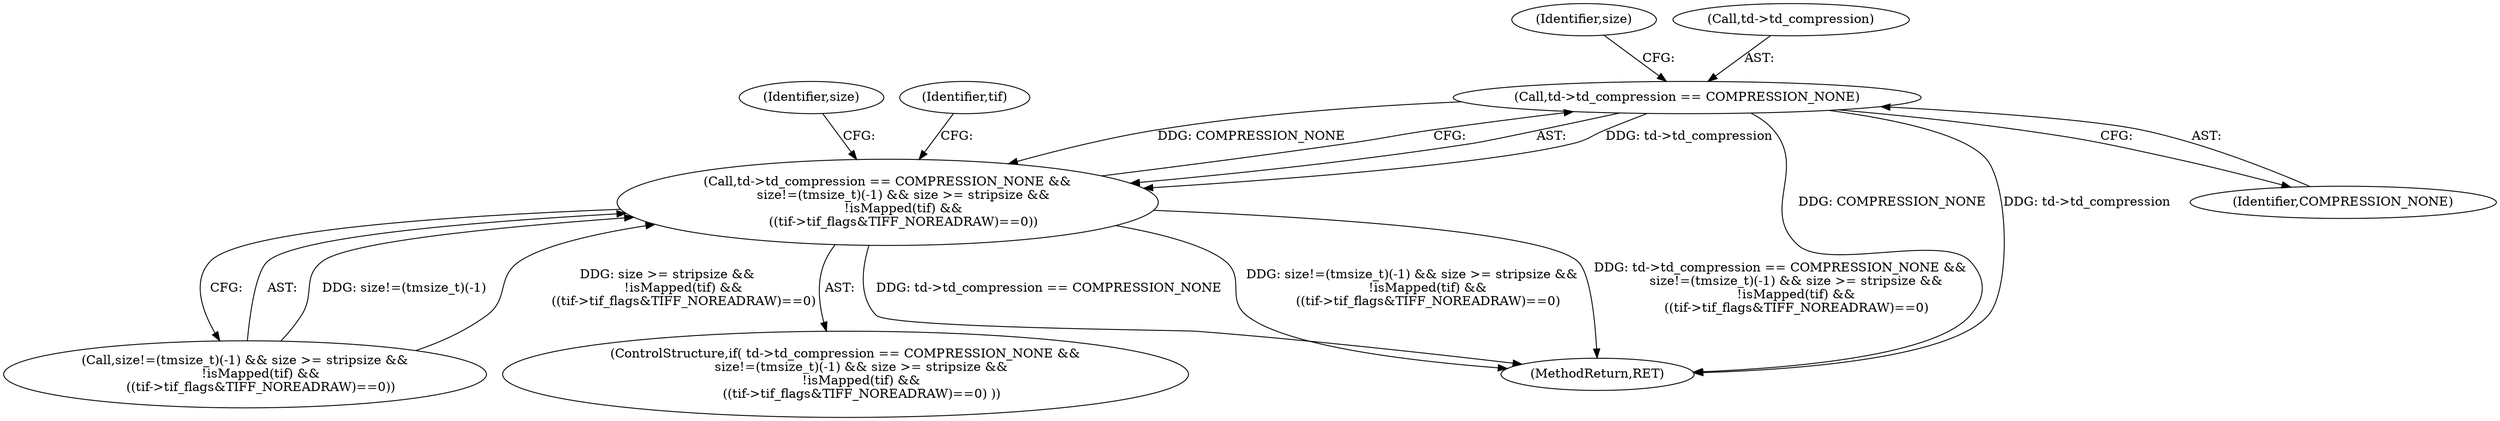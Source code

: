 digraph "0_libtiff_438274f938e046d33cb0e1230b41da32ffe223e1@pointer" {
"1000232" [label="(Call,td->td_compression == COMPRESSION_NONE)"];
"1000231" [label="(Call,td->td_compression == COMPRESSION_NONE &&\n        size!=(tmsize_t)(-1) && size >= stripsize &&\n        !isMapped(tif) &&\n        ((tif->tif_flags&TIFF_NOREADRAW)==0))"];
"1000341" [label="(MethodReturn,RET)"];
"1000231" [label="(Call,td->td_compression == COMPRESSION_NONE &&\n        size!=(tmsize_t)(-1) && size >= stripsize &&\n        !isMapped(tif) &&\n        ((tif->tif_flags&TIFF_NOREADRAW)==0))"];
"1000237" [label="(Call,size!=(tmsize_t)(-1) && size >= stripsize &&\n        !isMapped(tif) &&\n        ((tif->tif_flags&TIFF_NOREADRAW)==0))"];
"1000236" [label="(Identifier,COMPRESSION_NONE)"];
"1000232" [label="(Call,td->td_compression == COMPRESSION_NONE)"];
"1000239" [label="(Identifier,size)"];
"1000301" [label="(Identifier,size)"];
"1000263" [label="(Identifier,tif)"];
"1000233" [label="(Call,td->td_compression)"];
"1000230" [label="(ControlStructure,if( td->td_compression == COMPRESSION_NONE &&\n        size!=(tmsize_t)(-1) && size >= stripsize &&\n        !isMapped(tif) &&\n        ((tif->tif_flags&TIFF_NOREADRAW)==0) ))"];
"1000232" -> "1000231"  [label="AST: "];
"1000232" -> "1000236"  [label="CFG: "];
"1000233" -> "1000232"  [label="AST: "];
"1000236" -> "1000232"  [label="AST: "];
"1000239" -> "1000232"  [label="CFG: "];
"1000231" -> "1000232"  [label="CFG: "];
"1000232" -> "1000341"  [label="DDG: COMPRESSION_NONE"];
"1000232" -> "1000341"  [label="DDG: td->td_compression"];
"1000232" -> "1000231"  [label="DDG: td->td_compression"];
"1000232" -> "1000231"  [label="DDG: COMPRESSION_NONE"];
"1000231" -> "1000230"  [label="AST: "];
"1000231" -> "1000237"  [label="CFG: "];
"1000237" -> "1000231"  [label="AST: "];
"1000263" -> "1000231"  [label="CFG: "];
"1000301" -> "1000231"  [label="CFG: "];
"1000231" -> "1000341"  [label="DDG: size!=(tmsize_t)(-1) && size >= stripsize &&\n        !isMapped(tif) &&\n        ((tif->tif_flags&TIFF_NOREADRAW)==0)"];
"1000231" -> "1000341"  [label="DDG: td->td_compression == COMPRESSION_NONE &&\n        size!=(tmsize_t)(-1) && size >= stripsize &&\n        !isMapped(tif) &&\n        ((tif->tif_flags&TIFF_NOREADRAW)==0)"];
"1000231" -> "1000341"  [label="DDG: td->td_compression == COMPRESSION_NONE"];
"1000237" -> "1000231"  [label="DDG: size!=(tmsize_t)(-1)"];
"1000237" -> "1000231"  [label="DDG: size >= stripsize &&\n        !isMapped(tif) &&\n        ((tif->tif_flags&TIFF_NOREADRAW)==0)"];
}

